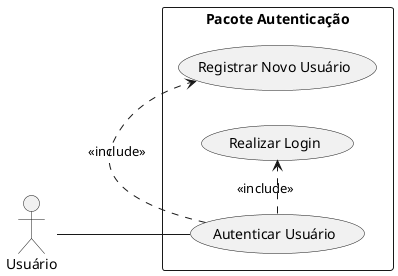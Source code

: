 @startuml
left to right direction
skinparam packageStyle rectangle

actor Usuário

rectangle "Pacote Autenticação" {
  usecase "Autenticar Usuário" as UC_Auth
  Usuário -- UC_Auth
  UC_Auth .> (Registrar Novo Usuário) : <<include>>
  UC_Auth .> (Realizar Login) : <<include>>
}
@enduml
